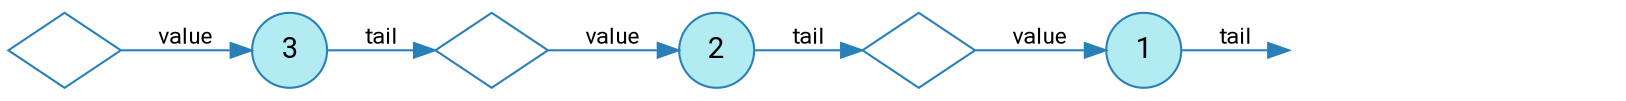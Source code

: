 digraph {
    bgcolor=transparent
    splines=false
    rankdir=LR

    // Default theme: enabled
    node[shape="circle" style="filled" color="#2980B9" fillcolor="#b2ebf2" fontcolor="#000000" fontname="Segoe UI,Roboto,Helvetica,Arial,sans-serif"]
    edge [color="#2980B9" fontcolor="#000000" fontname="Segoe UI,Roboto,Helvetica,Arial,sans-serif" fontsize=11]

    l1[shape=diamond label="" fillcolor="#ffffff"]
    l2[shape=diamond label="" fillcolor="#ffffff"]
    l3[shape=diamond label="" fillcolor="#ffffff"]
    l4[shape=diamond label="" fillcolor="#ffffff" style=invis]
    p1[label=3]
    p2[label=2]
    p3[label=1]
    nil[shape=circle label="∅" fillcolor="#ffffff" style=invis]

    l1 -> p1[label=value]
    p1 -> l2[label=tail]
    l2 -> p2[label=value]
    p2 -> l3[label=tail]
    l3 -> p3[label=value]
    p3 -> l4[label=tail]
    l4 -> nil[label=value style=invis]
}
